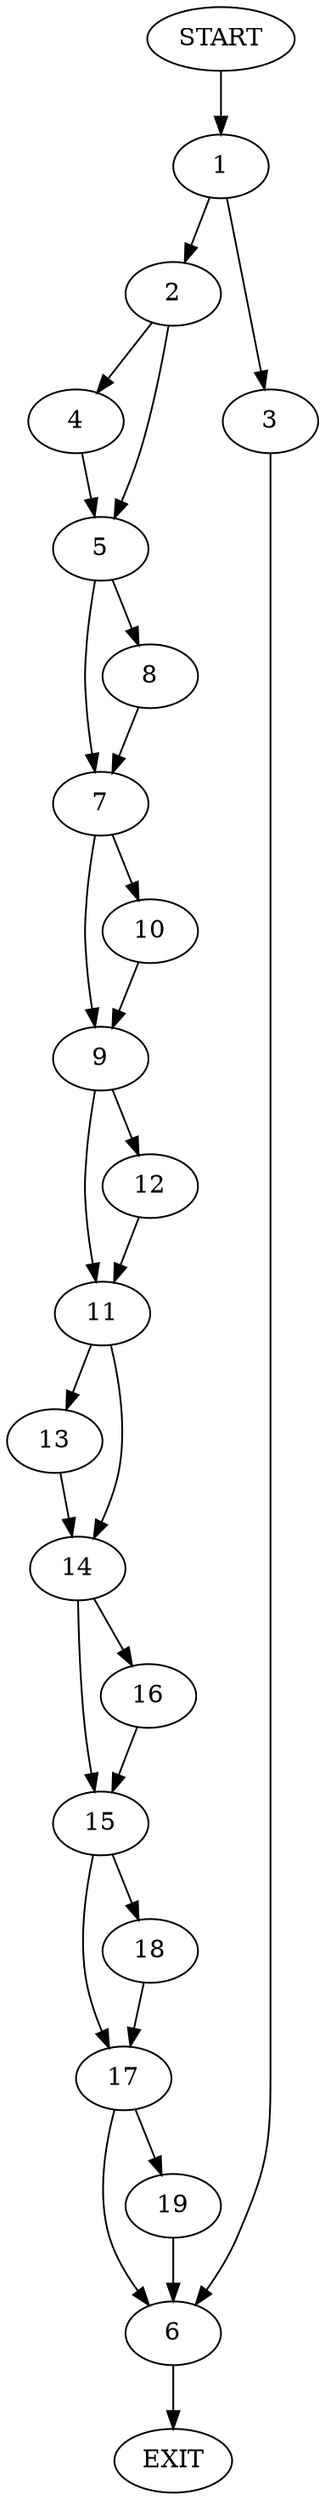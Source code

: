 digraph {
0 [label="START"]
20 [label="EXIT"]
0 -> 1
1 -> 2
1 -> 3
2 -> 4
2 -> 5
3 -> 6
6 -> 20
4 -> 5
5 -> 7
5 -> 8
7 -> 9
7 -> 10
8 -> 7
9 -> 11
9 -> 12
10 -> 9
12 -> 11
11 -> 13
11 -> 14
14 -> 15
14 -> 16
13 -> 14
16 -> 15
15 -> 17
15 -> 18
18 -> 17
17 -> 19
17 -> 6
19 -> 6
}
